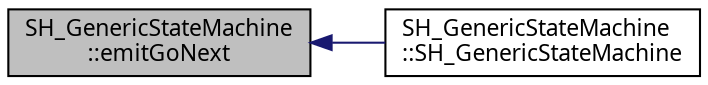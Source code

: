 digraph "SH_GenericStateMachine::emitGoNext"
{
 // INTERACTIVE_SVG=YES
  bgcolor="transparent";
  edge [fontname="Verdana",fontsize="11",labelfontname="Verdana",labelfontsize="11"];
  node [fontname="Verdana",fontsize="11",shape=record];
  rankdir="LR";
  Node1 [label="SH_GenericStateMachine\l::emitGoNext",height=0.2,width=0.4,color="black", fillcolor="grey75", style="filled" fontcolor="black"];
  Node1 -> Node2 [dir="back",color="midnightblue",fontsize="11",style="solid",fontname="Verdana"];
  Node2 [label="SH_GenericStateMachine\l::SH_GenericStateMachine",height=0.2,width=0.4,color="black",URL="$classSH__GenericStateMachine.html#ac34a1ac375e680e27708097c4f099f59"];
}
